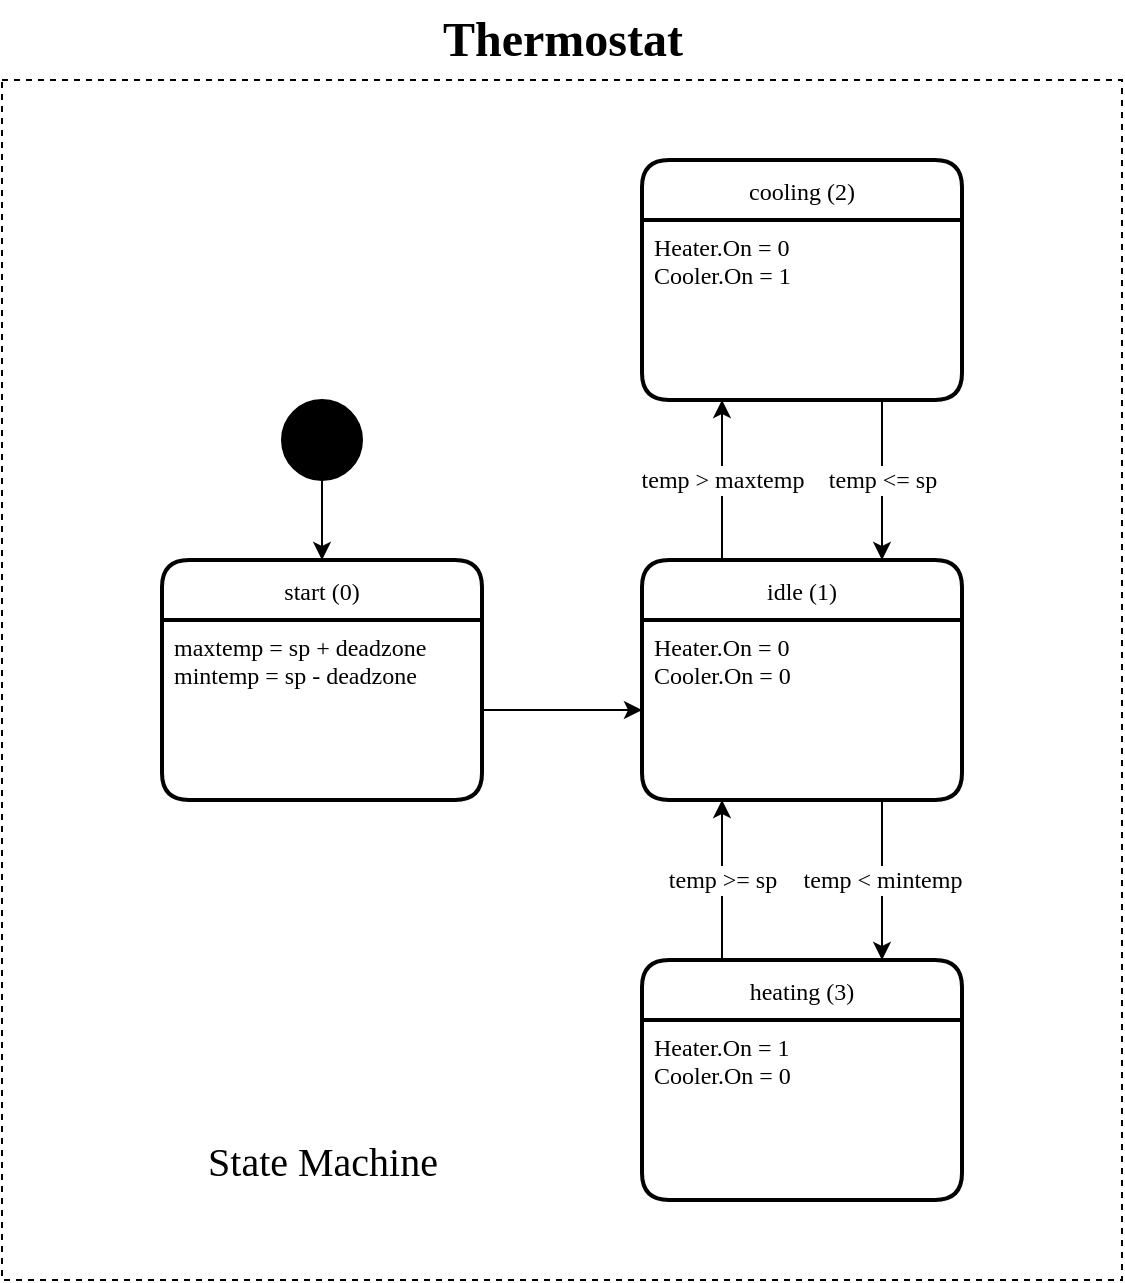 <mxfile version="15.8.3" type="github">
  <diagram id="WjzMCz5cW0PldS_9bLKK" name="Page-1">
    <mxGraphModel dx="1422" dy="705" grid="1" gridSize="20" guides="1" tooltips="1" connect="1" arrows="1" fold="1" page="1" pageScale="1" pageWidth="850" pageHeight="1100" math="0" shadow="0">
      <root>
        <mxCell id="0" />
        <mxCell id="1" parent="0" />
        <mxCell id="pGxV4Dc_NRkMVQoQ9aw1-36" value="" style="rounded=0;whiteSpace=wrap;html=1;fontFamily=Atkinson Hyperlegible;fontSource=https%3A%2F%2Ffonts.googleapis.com%2Fcss%3Ffamily%3DAtkinson%2BHyperlegible;fontSize=20;fillColor=none;pointerEvents=0;dashed=1;" vertex="1" parent="1">
          <mxGeometry x="160" y="240" width="560" height="600" as="geometry" />
        </mxCell>
        <mxCell id="pGxV4Dc_NRkMVQoQ9aw1-7" style="edgeStyle=orthogonalEdgeStyle;rounded=0;orthogonalLoop=1;jettySize=auto;html=1;exitX=1;exitY=0.5;exitDx=0;exitDy=0;entryX=0;entryY=0.5;entryDx=0;entryDy=0;fontFamily=Atkinson Hyperlegible;fontSource=https%3A%2F%2Ffonts.googleapis.com%2Fcss%3Ffamily%3DAtkinson%2BHyperlegible;fontSize=12;" edge="1" parent="1" source="pGxV4Dc_NRkMVQoQ9aw1-31" target="pGxV4Dc_NRkMVQoQ9aw1-23">
          <mxGeometry relative="1" as="geometry">
            <mxPoint x="320" y="420" as="sourcePoint" />
            <mxPoint x="420" y="580" as="targetPoint" />
          </mxGeometry>
        </mxCell>
        <mxCell id="rk5oXhjm5HisSccfo7RU-22" style="edgeStyle=orthogonalEdgeStyle;rounded=0;orthogonalLoop=1;jettySize=auto;html=1;entryX=0.5;entryY=0;entryDx=0;entryDy=0;fontFamily=Atkinson Hyperlegible;fontSource=https%3A%2F%2Ffonts.googleapis.com%2Fcss%3Ffamily%3DAtkinson%2BHyperlegible;fontSize=12;" parent="1" source="rk5oXhjm5HisSccfo7RU-21" target="pGxV4Dc_NRkMVQoQ9aw1-30" edge="1">
          <mxGeometry relative="1" as="geometry">
            <mxPoint x="240" y="360" as="targetPoint" />
          </mxGeometry>
        </mxCell>
        <mxCell id="rk5oXhjm5HisSccfo7RU-21" value="" style="ellipse;whiteSpace=wrap;html=1;aspect=fixed;fillColor=#000000;fontFamily=Atkinson Hyperlegible;fontSource=https%3A%2F%2Ffonts.googleapis.com%2Fcss%3Ffamily%3DAtkinson%2BHyperlegible;fontSize=12;" parent="1" vertex="1">
          <mxGeometry x="300" y="400" width="40" height="40" as="geometry" />
        </mxCell>
        <mxCell id="pGxV4Dc_NRkMVQoQ9aw1-19" value="temp &amp;gt; maxtemp" style="edgeStyle=orthogonalEdgeStyle;rounded=0;orthogonalLoop=1;jettySize=auto;html=1;exitX=0.25;exitY=0;exitDx=0;exitDy=0;entryX=0.25;entryY=1;entryDx=0;entryDy=0;fontFamily=Atkinson Hyperlegible;fontSource=https%3A%2F%2Ffonts.googleapis.com%2Fcss%3Ffamily%3DAtkinson%2BHyperlegible;fontSize=12;" edge="1" parent="1" source="pGxV4Dc_NRkMVQoQ9aw1-22" target="pGxV4Dc_NRkMVQoQ9aw1-27">
          <mxGeometry relative="1" as="geometry">
            <mxPoint x="440" y="400" as="targetPoint" />
          </mxGeometry>
        </mxCell>
        <mxCell id="pGxV4Dc_NRkMVQoQ9aw1-21" value="temp &amp;lt; mintemp" style="edgeStyle=orthogonalEdgeStyle;rounded=0;orthogonalLoop=1;jettySize=auto;html=1;exitX=0.75;exitY=1;exitDx=0;exitDy=0;entryX=0.75;entryY=0;entryDx=0;entryDy=0;fontFamily=Atkinson Hyperlegible;fontSource=https%3A%2F%2Ffonts.googleapis.com%2Fcss%3Ffamily%3DAtkinson%2BHyperlegible;fontSize=12;" edge="1" parent="1" source="pGxV4Dc_NRkMVQoQ9aw1-23" target="pGxV4Dc_NRkMVQoQ9aw1-24">
          <mxGeometry relative="1" as="geometry">
            <mxPoint x="485" y="680" as="targetPoint" />
          </mxGeometry>
        </mxCell>
        <mxCell id="pGxV4Dc_NRkMVQoQ9aw1-22" value="idle (1)" style="swimlane;childLayout=stackLayout;horizontal=1;startSize=30;horizontalStack=0;rounded=1;fontSize=12;fontStyle=0;strokeWidth=2;resizeParent=0;resizeLast=1;shadow=0;dashed=0;align=center;fontFamily=Atkinson Hyperlegible;fontSource=https%3A%2F%2Ffonts.googleapis.com%2Fcss%3Ffamily%3DAtkinson%2BHyperlegible;" vertex="1" parent="1">
          <mxGeometry x="480" y="480" width="160" height="120" as="geometry" />
        </mxCell>
        <mxCell id="pGxV4Dc_NRkMVQoQ9aw1-23" value="Heater.On = 0&#xa;Cooler.On = 0" style="align=left;strokeColor=none;fillColor=none;spacingLeft=4;fontSize=12;verticalAlign=top;resizable=0;rotatable=0;part=1;fontFamily=Atkinson Hyperlegible;fontSource=https%3A%2F%2Ffonts.googleapis.com%2Fcss%3Ffamily%3DAtkinson%2BHyperlegible;" vertex="1" parent="pGxV4Dc_NRkMVQoQ9aw1-22">
          <mxGeometry y="30" width="160" height="90" as="geometry" />
        </mxCell>
        <mxCell id="pGxV4Dc_NRkMVQoQ9aw1-28" value="temp &amp;gt;= sp" style="edgeStyle=orthogonalEdgeStyle;rounded=0;orthogonalLoop=1;jettySize=auto;html=1;exitX=0.25;exitY=0;exitDx=0;exitDy=0;entryX=0.25;entryY=1;entryDx=0;entryDy=0;fontFamily=Atkinson Hyperlegible;fontSource=https%3A%2F%2Ffonts.googleapis.com%2Fcss%3Ffamily%3DAtkinson%2BHyperlegible;fontSize=12;" edge="1" parent="1" source="pGxV4Dc_NRkMVQoQ9aw1-24" target="pGxV4Dc_NRkMVQoQ9aw1-23">
          <mxGeometry relative="1" as="geometry" />
        </mxCell>
        <mxCell id="pGxV4Dc_NRkMVQoQ9aw1-24" value="heating (3)" style="swimlane;childLayout=stackLayout;horizontal=1;startSize=30;horizontalStack=0;rounded=1;fontSize=12;fontStyle=0;strokeWidth=2;resizeParent=0;resizeLast=1;shadow=0;dashed=0;align=center;fontFamily=Atkinson Hyperlegible;fontSource=https%3A%2F%2Ffonts.googleapis.com%2Fcss%3Ffamily%3DAtkinson%2BHyperlegible;" vertex="1" parent="1">
          <mxGeometry x="480" y="680" width="160" height="120" as="geometry" />
        </mxCell>
        <mxCell id="pGxV4Dc_NRkMVQoQ9aw1-25" value="Heater.On = 1&#xa;Cooler.On = 0" style="align=left;strokeColor=none;fillColor=none;spacingLeft=4;fontSize=12;verticalAlign=top;resizable=0;rotatable=0;part=1;fontFamily=Atkinson Hyperlegible;fontSource=https%3A%2F%2Ffonts.googleapis.com%2Fcss%3Ffamily%3DAtkinson%2BHyperlegible;" vertex="1" parent="pGxV4Dc_NRkMVQoQ9aw1-24">
          <mxGeometry y="30" width="160" height="90" as="geometry" />
        </mxCell>
        <mxCell id="pGxV4Dc_NRkMVQoQ9aw1-26" value="cooling (2)" style="swimlane;childLayout=stackLayout;horizontal=1;startSize=30;horizontalStack=0;rounded=1;fontSize=12;fontStyle=0;strokeWidth=2;resizeParent=0;resizeLast=1;shadow=0;dashed=0;align=center;fontFamily=Atkinson Hyperlegible;fontSource=https%3A%2F%2Ffonts.googleapis.com%2Fcss%3Ffamily%3DAtkinson%2BHyperlegible;" vertex="1" parent="1">
          <mxGeometry x="480" y="280" width="160" height="120" as="geometry" />
        </mxCell>
        <mxCell id="pGxV4Dc_NRkMVQoQ9aw1-27" value="Heater.On = 0&#xa;Cooler.On = 1" style="align=left;strokeColor=none;fillColor=none;spacingLeft=4;fontSize=12;verticalAlign=top;resizable=0;rotatable=0;part=1;fontFamily=Atkinson Hyperlegible;fontSource=https%3A%2F%2Ffonts.googleapis.com%2Fcss%3Ffamily%3DAtkinson%2BHyperlegible;" vertex="1" parent="pGxV4Dc_NRkMVQoQ9aw1-26">
          <mxGeometry y="30" width="160" height="90" as="geometry" />
        </mxCell>
        <mxCell id="pGxV4Dc_NRkMVQoQ9aw1-29" value="temp &amp;lt;= sp" style="edgeStyle=orthogonalEdgeStyle;rounded=0;orthogonalLoop=1;jettySize=auto;html=1;exitX=0.75;exitY=1;exitDx=0;exitDy=0;entryX=0.75;entryY=0;entryDx=0;entryDy=0;fontFamily=Atkinson Hyperlegible;fontSource=https%3A%2F%2Ffonts.googleapis.com%2Fcss%3Ffamily%3DAtkinson%2BHyperlegible;fontSize=12;" edge="1" parent="1" source="pGxV4Dc_NRkMVQoQ9aw1-27" target="pGxV4Dc_NRkMVQoQ9aw1-22">
          <mxGeometry relative="1" as="geometry" />
        </mxCell>
        <mxCell id="pGxV4Dc_NRkMVQoQ9aw1-30" value="start (0)" style="swimlane;childLayout=stackLayout;horizontal=1;startSize=30;horizontalStack=0;rounded=1;fontSize=12;fontStyle=0;strokeWidth=2;resizeParent=0;resizeLast=1;shadow=0;dashed=0;align=center;fontFamily=Atkinson Hyperlegible;fontSource=https%3A%2F%2Ffonts.googleapis.com%2Fcss%3Ffamily%3DAtkinson%2BHyperlegible;" vertex="1" parent="1">
          <mxGeometry x="240" y="480" width="160" height="120" as="geometry" />
        </mxCell>
        <mxCell id="pGxV4Dc_NRkMVQoQ9aw1-31" value="maxtemp = sp + deadzone&#xa;mintemp = sp - deadzone" style="align=left;strokeColor=none;fillColor=none;spacingLeft=4;fontSize=12;verticalAlign=top;resizable=0;rotatable=0;part=1;fontFamily=Atkinson Hyperlegible;fontSource=https%3A%2F%2Ffonts.googleapis.com%2Fcss%3Ffamily%3DAtkinson%2BHyperlegible;" vertex="1" parent="pGxV4Dc_NRkMVQoQ9aw1-30">
          <mxGeometry y="30" width="160" height="90" as="geometry" />
        </mxCell>
        <mxCell id="pGxV4Dc_NRkMVQoQ9aw1-32" value="State Machine" style="text;html=1;align=center;verticalAlign=middle;resizable=0;points=[];autosize=1;strokeColor=none;fillColor=none;fontSize=20;fontFamily=Atkinson Hyperlegible;fontStyle=0" vertex="1" parent="1">
          <mxGeometry x="240" y="760" width="160" height="40" as="geometry" />
        </mxCell>
        <mxCell id="pGxV4Dc_NRkMVQoQ9aw1-33" value="Thermostat" style="text;html=1;align=center;verticalAlign=middle;resizable=0;points=[];autosize=1;strokeColor=none;fillColor=none;fontSize=24;fontFamily=Atkinson Hyperlegible;fontStyle=1" vertex="1" parent="1">
          <mxGeometry x="360" y="200" width="160" height="40" as="geometry" />
        </mxCell>
      </root>
    </mxGraphModel>
  </diagram>
</mxfile>
